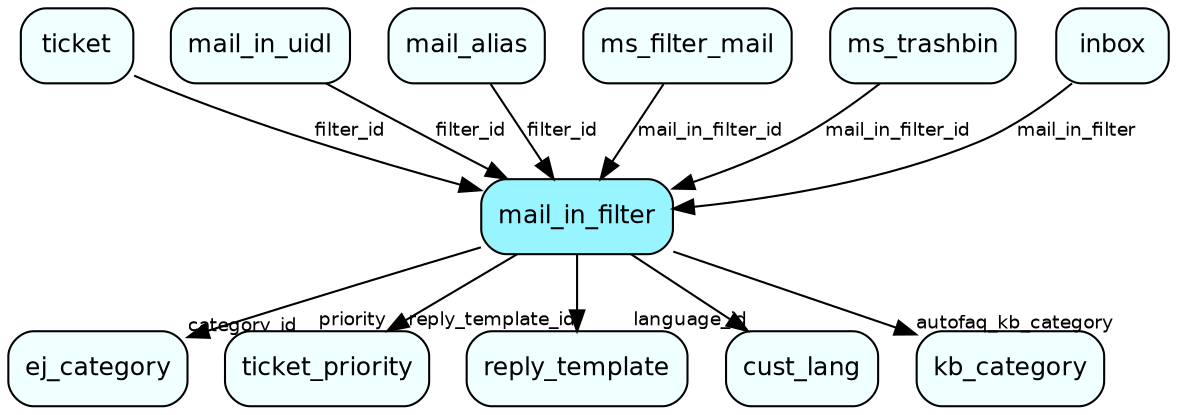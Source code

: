 digraph mail_in_filter  {
node [shape = box style="rounded, filled" fontname = "Helvetica" fontsize = "12" ]
edge [fontname = "Helvetica" fontsize = "9"]

mail_in_filter[fillcolor = "cadetblue1"]
ej_category[fillcolor = "azure1"]
ticket_priority[fillcolor = "azure1"]
reply_template[fillcolor = "azure1"]
cust_lang[fillcolor = "azure1"]
kb_category[fillcolor = "azure1"]
ticket[fillcolor = "azure1"]
mail_in_uidl[fillcolor = "azure1"]
mail_alias[fillcolor = "azure1"]
ms_filter_mail[fillcolor = "azure1"]
ms_trashbin[fillcolor = "azure1"]
inbox[fillcolor = "azure1"]
mail_in_filter -> ej_category [headlabel = "category_id"]
mail_in_filter -> ticket_priority [headlabel = "priority"]
mail_in_filter -> reply_template [headlabel = "reply_template_id"]
mail_in_filter -> cust_lang [headlabel = "language_id"]
mail_in_filter -> kb_category [headlabel = "autofaq_kb_category"]
ticket -> mail_in_filter [label = "filter_id"]
mail_in_uidl -> mail_in_filter [label = "filter_id"]
mail_alias -> mail_in_filter [label = "filter_id"]
ms_filter_mail -> mail_in_filter [label = "mail_in_filter_id"]
ms_trashbin -> mail_in_filter [label = "mail_in_filter_id"]
inbox -> mail_in_filter [label = "mail_in_filter"]
}
